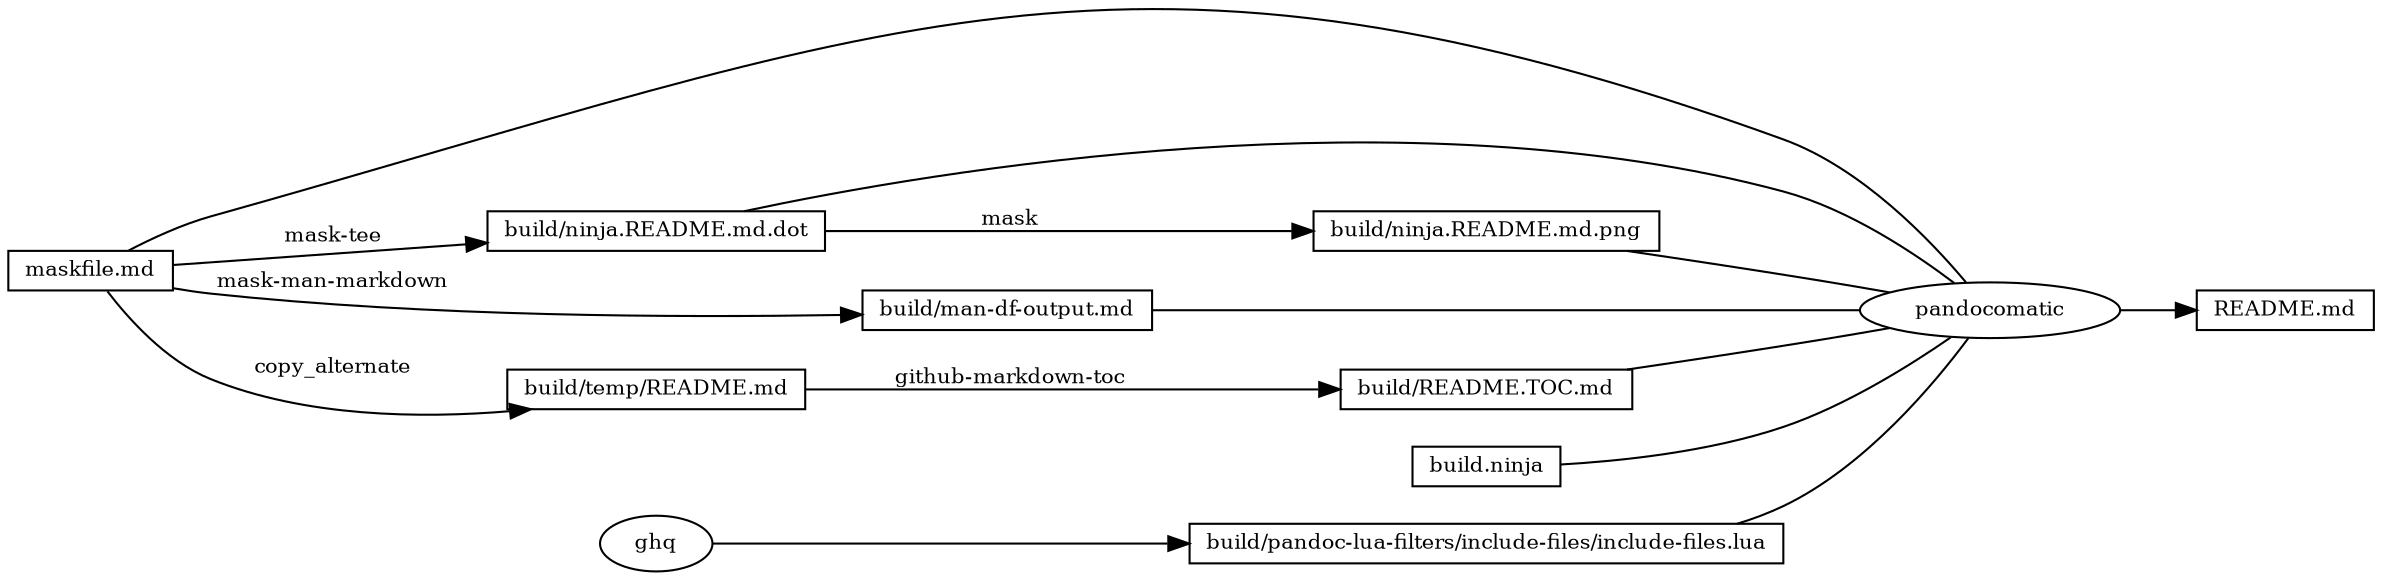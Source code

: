 digraph ninja {
rankdir="LR"
node [fontsize=10, shape=box, height=0.25]
edge [fontsize=10]
"0x7fd07a408560" [label="README.md"]
"0x7fd07a4082c0" [label="pandocomatic", shape=ellipse]
"0x7fd07a4082c0" -> "0x7fd07a408560"
"0x7fd07a407870" -> "0x7fd07a4082c0" [arrowhead=none]
"0x7fd07a4085c0" -> "0x7fd07a4082c0" [arrowhead=none]
"0x7fd07a407400" -> "0x7fd07a4082c0" [arrowhead=none]
"0x7fd07a407a40" -> "0x7fd07a4082c0" [arrowhead=none]
"0x7fd07a407d60" -> "0x7fd07a4082c0" [arrowhead=none]
"0x7fd07a407fd0" -> "0x7fd07a4082c0" [arrowhead=none]
"0x7fd07a4081f0" -> "0x7fd07a4082c0" [arrowhead=none]
"0x7fd07a407870" [label="maskfile.md"]
"0x7fd07a4085c0" [label="build.ninja"]
"0x7fd07a407400" [label="build/ninja.README.md.dot"]
"0x7fd07a407870" -> "0x7fd07a407400" [label=" mask-tee"]
"0x7fd07a407a40" [label="build/ninja.README.md.png"]
"0x7fd07a407400" -> "0x7fd07a407a40" [label=" mask"]
"0x7fd07a407d60" [label="build/pandoc-lua-filters/include-files/include-files.lua"]
"0x7fd07a407cb0" [label="ghq", shape=ellipse]
"0x7fd07a407cb0" -> "0x7fd07a407d60"
"0x7fd07a407fd0" [label="build/README.TOC.md"]
"0x7fd07a407f00" -> "0x7fd07a407fd0" [label=" github-markdown-toc"]
"0x7fd07a407f00" [label="build/temp/README.md"]
"0x7fd07a407870" -> "0x7fd07a407f00" [label=" copy_alternate"]
"0x7fd07a4081f0" [label="build/man-df-output.md"]
"0x7fd07a407870" -> "0x7fd07a4081f0" [label=" mask-man-markdown"]
}
